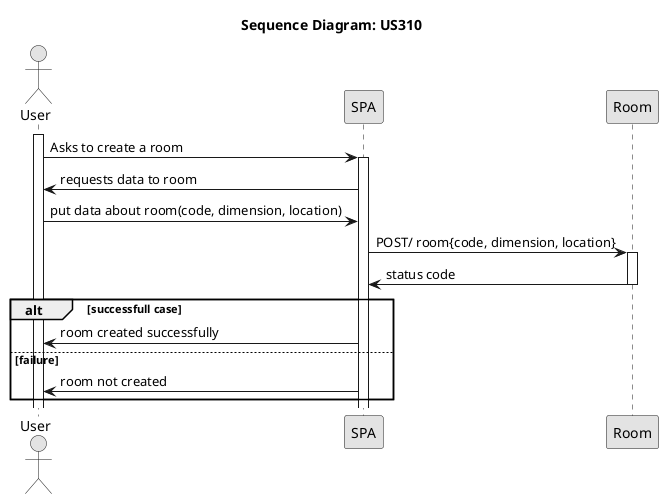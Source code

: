 @startuml

skinparam Monochrome true
skinparam PackageStyle rectangle
skinparam Shadowing false

title Sequence Diagram: US310

actor "User" as User
participant "SPA" as SPA
participant "Room" as Room

activate User

User -> SPA : Asks to create a room
activate SPA
SPA -> User: requests data to room
User -> SPA: put data about room(code, dimension, location)

SPA -> Room: POST/ room{code, dimension, location}
activate Room
Room -> SPA: status code
deactivate

alt successfull case
SPA -> User: room created successfully
else failure
SPA -> User: room not created
end

@enduml
